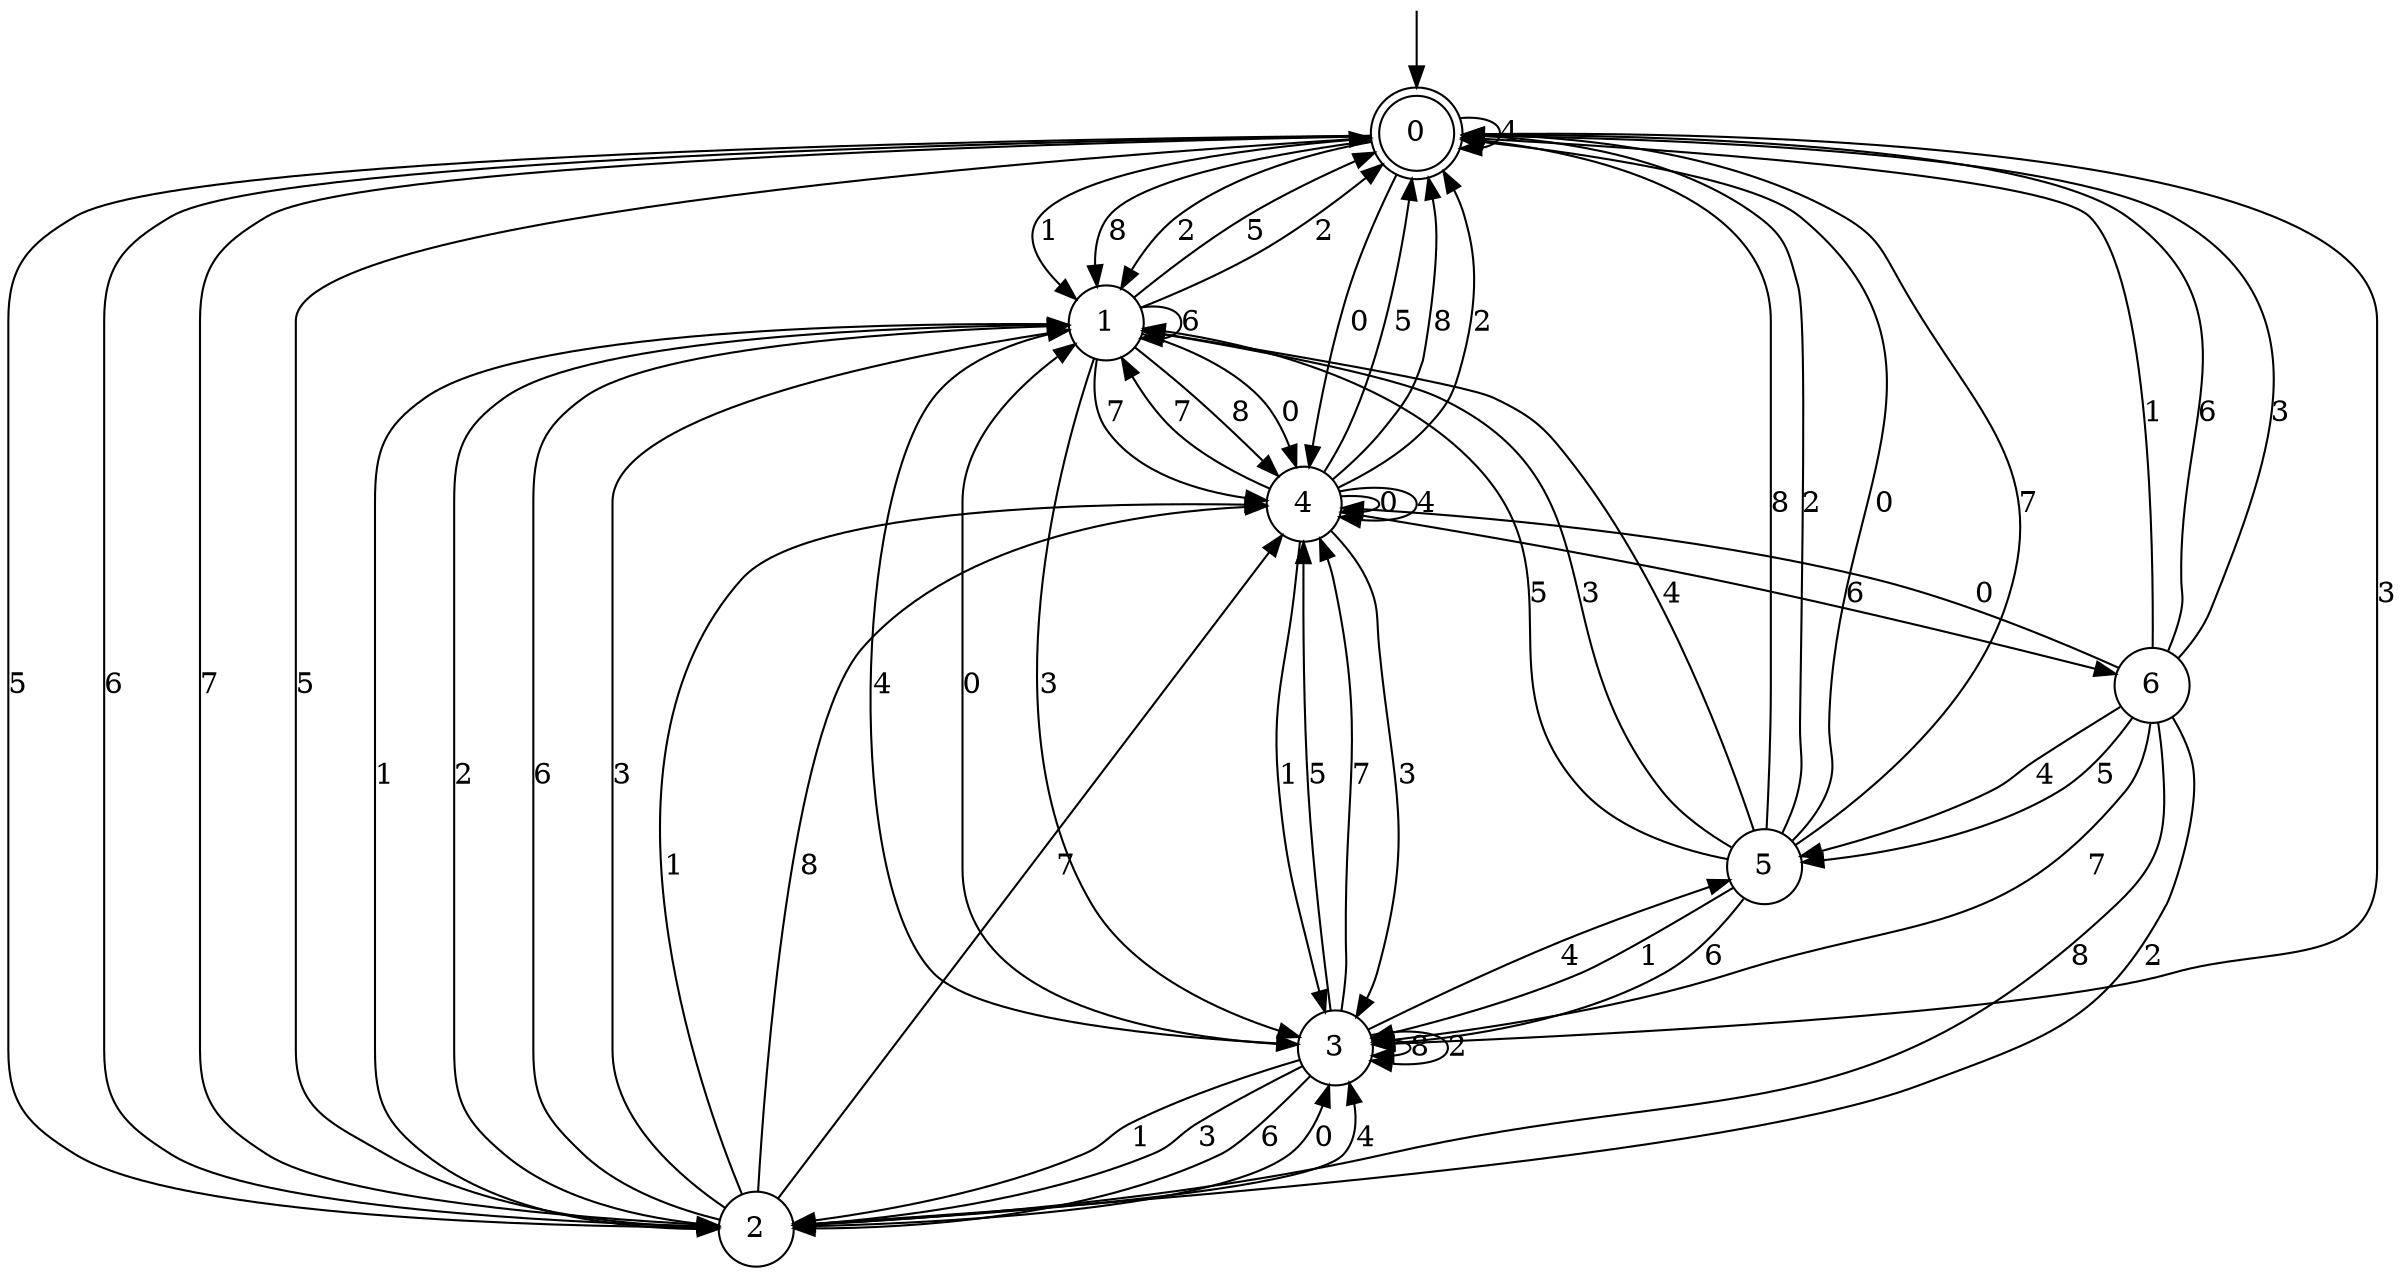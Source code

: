 digraph g {

	s0 [shape="doublecircle" label="0"];
	s1 [shape="circle" label="1"];
	s2 [shape="circle" label="2"];
	s3 [shape="circle" label="3"];
	s4 [shape="circle" label="4"];
	s5 [shape="circle" label="5"];
	s6 [shape="circle" label="6"];
	s0 -> s1 [label="1"];
	s0 -> s2 [label="5"];
	s0 -> s1 [label="8"];
	s0 -> s1 [label="2"];
	s0 -> s2 [label="6"];
	s0 -> s3 [label="3"];
	s0 -> s4 [label="0"];
	s0 -> s0 [label="4"];
	s0 -> s2 [label="7"];
	s1 -> s2 [label="1"];
	s1 -> s0 [label="5"];
	s1 -> s4 [label="8"];
	s1 -> s0 [label="2"];
	s1 -> s1 [label="6"];
	s1 -> s3 [label="3"];
	s1 -> s4 [label="0"];
	s1 -> s3 [label="4"];
	s1 -> s4 [label="7"];
	s2 -> s4 [label="1"];
	s2 -> s0 [label="5"];
	s2 -> s4 [label="8"];
	s2 -> s1 [label="2"];
	s2 -> s1 [label="6"];
	s2 -> s1 [label="3"];
	s2 -> s3 [label="0"];
	s2 -> s3 [label="4"];
	s2 -> s4 [label="7"];
	s3 -> s2 [label="1"];
	s3 -> s4 [label="5"];
	s3 -> s3 [label="8"];
	s3 -> s3 [label="2"];
	s3 -> s2 [label="6"];
	s3 -> s2 [label="3"];
	s3 -> s1 [label="0"];
	s3 -> s5 [label="4"];
	s3 -> s4 [label="7"];
	s4 -> s3 [label="1"];
	s4 -> s0 [label="5"];
	s4 -> s0 [label="8"];
	s4 -> s0 [label="2"];
	s4 -> s6 [label="6"];
	s4 -> s3 [label="3"];
	s4 -> s4 [label="0"];
	s4 -> s4 [label="4"];
	s4 -> s1 [label="7"];
	s5 -> s3 [label="1"];
	s5 -> s1 [label="5"];
	s5 -> s0 [label="8"];
	s5 -> s0 [label="2"];
	s5 -> s3 [label="6"];
	s5 -> s1 [label="3"];
	s5 -> s0 [label="0"];
	s5 -> s1 [label="4"];
	s5 -> s0 [label="7"];
	s6 -> s0 [label="1"];
	s6 -> s5 [label="5"];
	s6 -> s2 [label="8"];
	s6 -> s2 [label="2"];
	s6 -> s0 [label="6"];
	s6 -> s0 [label="3"];
	s6 -> s4 [label="0"];
	s6 -> s5 [label="4"];
	s6 -> s3 [label="7"];

__start0 [label="" shape="none" width="0" height="0"];
__start0 -> s0;

}
